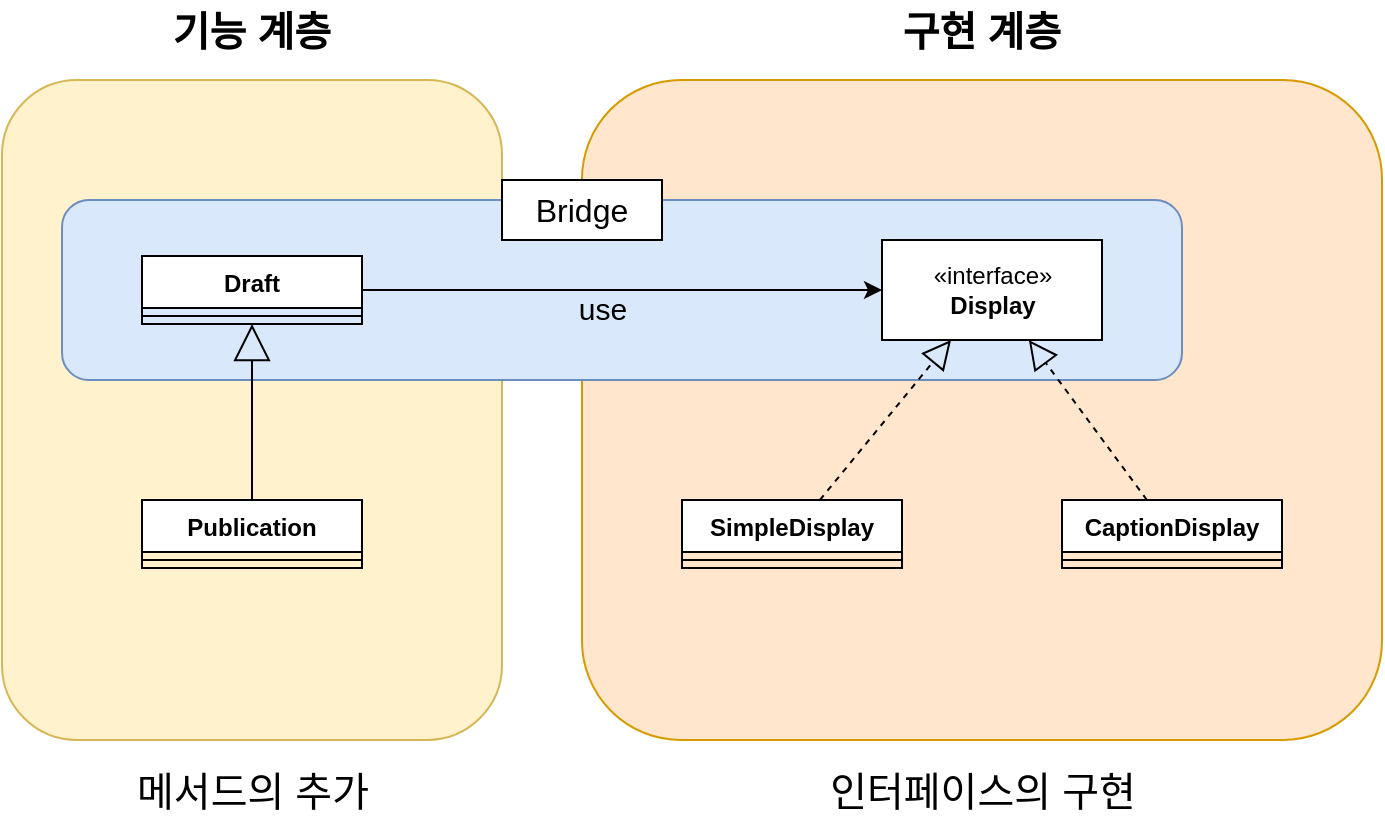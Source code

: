 <mxfile version="20.2.3" type="device"><diagram id="8fHRNPSeqIBbG-ZJB5dl" name="페이지-1"><mxGraphModel dx="1106" dy="1210" grid="1" gridSize="10" guides="1" tooltips="1" connect="1" arrows="1" fold="1" page="1" pageScale="1" pageWidth="850" pageHeight="1100" math="0" shadow="0"><root><mxCell id="0"/><mxCell id="1" parent="0"/><mxCell id="hOfq3mMQPvh991t8sX_4-16" value="" style="rounded=1;whiteSpace=wrap;html=1;fillColor=#ffe6cc;strokeColor=#d79b00;" parent="1" vertex="1"><mxGeometry x="400" y="410" width="400" height="330" as="geometry"/></mxCell><mxCell id="hOfq3mMQPvh991t8sX_4-14" value="" style="rounded=1;whiteSpace=wrap;html=1;fillColor=#fff2cc;strokeColor=#d6b656;" parent="1" vertex="1"><mxGeometry x="110" y="410" width="250" height="330" as="geometry"/></mxCell><mxCell id="i_1bV85BDE173yJmsXcA-1" value="" style="rounded=1;whiteSpace=wrap;html=1;fontSize=16;fillColor=#dae8fc;strokeColor=#6c8ebf;" vertex="1" parent="1"><mxGeometry x="140" y="470" width="560" height="90" as="geometry"/></mxCell><mxCell id="hOfq3mMQPvh991t8sX_4-21" style="edgeStyle=orthogonalEdgeStyle;rounded=0;orthogonalLoop=1;jettySize=auto;html=1;fontSize=20;" parent="1" source="hOfq3mMQPvh991t8sX_4-2" target="hOfq3mMQPvh991t8sX_4-12" edge="1"><mxGeometry relative="1" as="geometry"/></mxCell><mxCell id="hOfq3mMQPvh991t8sX_4-22" value="use" style="edgeLabel;html=1;align=center;verticalAlign=middle;resizable=0;points=[];fontSize=15;labelBackgroundColor=none;" parent="hOfq3mMQPvh991t8sX_4-21" vertex="1" connectable="0"><mxGeometry x="-0.015" relative="1" as="geometry"><mxPoint x="-8" y="9" as="offset"/></mxGeometry></mxCell><mxCell id="hOfq3mMQPvh991t8sX_4-2" value="Draft" style="swimlane;fontStyle=1;align=center;verticalAlign=top;childLayout=stackLayout;horizontal=1;startSize=26;horizontalStack=0;resizeParent=1;resizeParentMax=0;resizeLast=0;collapsible=1;marginBottom=0;" parent="1" vertex="1"><mxGeometry x="180" y="498" width="110" height="34" as="geometry"/></mxCell><mxCell id="hOfq3mMQPvh991t8sX_4-4" value="" style="line;strokeWidth=1;fillColor=none;align=left;verticalAlign=middle;spacingTop=-1;spacingLeft=3;spacingRight=3;rotatable=0;labelPosition=right;points=[];portConstraint=eastwest;" parent="hOfq3mMQPvh991t8sX_4-2" vertex="1"><mxGeometry y="26" width="110" height="8" as="geometry"/></mxCell><mxCell id="hOfq3mMQPvh991t8sX_4-6" value="Publication" style="swimlane;fontStyle=1;align=center;verticalAlign=top;childLayout=stackLayout;horizontal=1;startSize=26;horizontalStack=0;resizeParent=1;resizeParentMax=0;resizeLast=0;collapsible=1;marginBottom=0;" parent="1" vertex="1"><mxGeometry x="180" y="620" width="110" height="34" as="geometry"/></mxCell><mxCell id="hOfq3mMQPvh991t8sX_4-7" value="" style="line;strokeWidth=1;fillColor=none;align=left;verticalAlign=middle;spacingTop=-1;spacingLeft=3;spacingRight=3;rotatable=0;labelPosition=right;points=[];portConstraint=eastwest;" parent="hOfq3mMQPvh991t8sX_4-6" vertex="1"><mxGeometry y="26" width="110" height="8" as="geometry"/></mxCell><mxCell id="hOfq3mMQPvh991t8sX_4-8" value="SimpleDisplay" style="swimlane;fontStyle=1;align=center;verticalAlign=top;childLayout=stackLayout;horizontal=1;startSize=26;horizontalStack=0;resizeParent=1;resizeParentMax=0;resizeLast=0;collapsible=1;marginBottom=0;" parent="1" vertex="1"><mxGeometry x="450" y="620" width="110" height="34" as="geometry"/></mxCell><mxCell id="hOfq3mMQPvh991t8sX_4-9" value="" style="line;strokeWidth=1;fillColor=none;align=left;verticalAlign=middle;spacingTop=-1;spacingLeft=3;spacingRight=3;rotatable=0;labelPosition=right;points=[];portConstraint=eastwest;" parent="hOfq3mMQPvh991t8sX_4-8" vertex="1"><mxGeometry y="26" width="110" height="8" as="geometry"/></mxCell><mxCell id="hOfq3mMQPvh991t8sX_4-10" value="CaptionDisplay" style="swimlane;fontStyle=1;align=center;verticalAlign=top;childLayout=stackLayout;horizontal=1;startSize=26;horizontalStack=0;resizeParent=1;resizeParentMax=0;resizeLast=0;collapsible=1;marginBottom=0;" parent="1" vertex="1"><mxGeometry x="640" y="620" width="110" height="34" as="geometry"/></mxCell><mxCell id="hOfq3mMQPvh991t8sX_4-11" value="" style="line;strokeWidth=1;fillColor=none;align=left;verticalAlign=middle;spacingTop=-1;spacingLeft=3;spacingRight=3;rotatable=0;labelPosition=right;points=[];portConstraint=eastwest;" parent="hOfq3mMQPvh991t8sX_4-10" vertex="1"><mxGeometry y="26" width="110" height="8" as="geometry"/></mxCell><mxCell id="hOfq3mMQPvh991t8sX_4-12" value="«interface»&lt;br&gt;&lt;b&gt;Display&lt;/b&gt;" style="html=1;" parent="1" vertex="1"><mxGeometry x="550" y="490" width="110" height="50" as="geometry"/></mxCell><mxCell id="hOfq3mMQPvh991t8sX_4-15" value="&lt;font style=&quot;font-size: 20px;&quot;&gt;&lt;b&gt;기능 계층&lt;/b&gt;&lt;/font&gt;" style="text;html=1;strokeColor=none;fillColor=none;align=center;verticalAlign=middle;whiteSpace=wrap;rounded=0;" parent="1" vertex="1"><mxGeometry x="175" y="370" width="120" height="30" as="geometry"/></mxCell><mxCell id="hOfq3mMQPvh991t8sX_4-17" value="&lt;font style=&quot;font-size: 20px;&quot;&gt;&lt;b&gt;구현 계층&lt;/b&gt;&lt;/font&gt;" style="text;html=1;strokeColor=none;fillColor=none;align=center;verticalAlign=middle;whiteSpace=wrap;rounded=0;" parent="1" vertex="1"><mxGeometry x="540" y="370" width="120" height="30" as="geometry"/></mxCell><mxCell id="hOfq3mMQPvh991t8sX_4-18" value="" style="endArrow=block;dashed=1;endFill=0;endSize=12;html=1;rounded=0;fontSize=20;" parent="1" source="hOfq3mMQPvh991t8sX_4-8" target="hOfq3mMQPvh991t8sX_4-12" edge="1"><mxGeometry width="160" relative="1" as="geometry"><mxPoint x="350" y="600" as="sourcePoint"/><mxPoint x="510" y="600" as="targetPoint"/></mxGeometry></mxCell><mxCell id="hOfq3mMQPvh991t8sX_4-19" value="" style="endArrow=block;dashed=1;endFill=0;endSize=12;html=1;rounded=0;fontSize=20;" parent="1" source="hOfq3mMQPvh991t8sX_4-10" target="hOfq3mMQPvh991t8sX_4-12" edge="1"><mxGeometry width="160" relative="1" as="geometry"><mxPoint x="528.934" y="630" as="sourcePoint"/><mxPoint x="594.508" y="550" as="targetPoint"/></mxGeometry></mxCell><mxCell id="hOfq3mMQPvh991t8sX_4-20" value="" style="endArrow=block;endSize=16;endFill=0;html=1;rounded=0;fontSize=20;" parent="1" source="hOfq3mMQPvh991t8sX_4-6" target="hOfq3mMQPvh991t8sX_4-2" edge="1"><mxGeometry width="160" relative="1" as="geometry"><mxPoint x="350" y="600" as="sourcePoint"/><mxPoint x="510" y="600" as="targetPoint"/></mxGeometry></mxCell><mxCell id="hOfq3mMQPvh991t8sX_4-23" value="메서드의 추가" style="text;html=1;strokeColor=none;fillColor=none;align=center;verticalAlign=middle;whiteSpace=wrap;rounded=0;fontSize=20;" parent="1" vertex="1"><mxGeometry x="157.5" y="750" width="155" height="30" as="geometry"/></mxCell><mxCell id="hOfq3mMQPvh991t8sX_4-24" value="인터페이스의 구현" style="text;html=1;strokeColor=none;fillColor=none;align=center;verticalAlign=middle;whiteSpace=wrap;rounded=0;fontSize=20;" parent="1" vertex="1"><mxGeometry x="522.5" y="750" width="155" height="30" as="geometry"/></mxCell><mxCell id="i_1bV85BDE173yJmsXcA-2" value="Bridge" style="text;html=1;strokeColor=default;fillColor=default;align=center;verticalAlign=middle;whiteSpace=wrap;rounded=0;fontSize=16;" vertex="1" parent="1"><mxGeometry x="360" y="460" width="80" height="30" as="geometry"/></mxCell></root></mxGraphModel></diagram></mxfile>